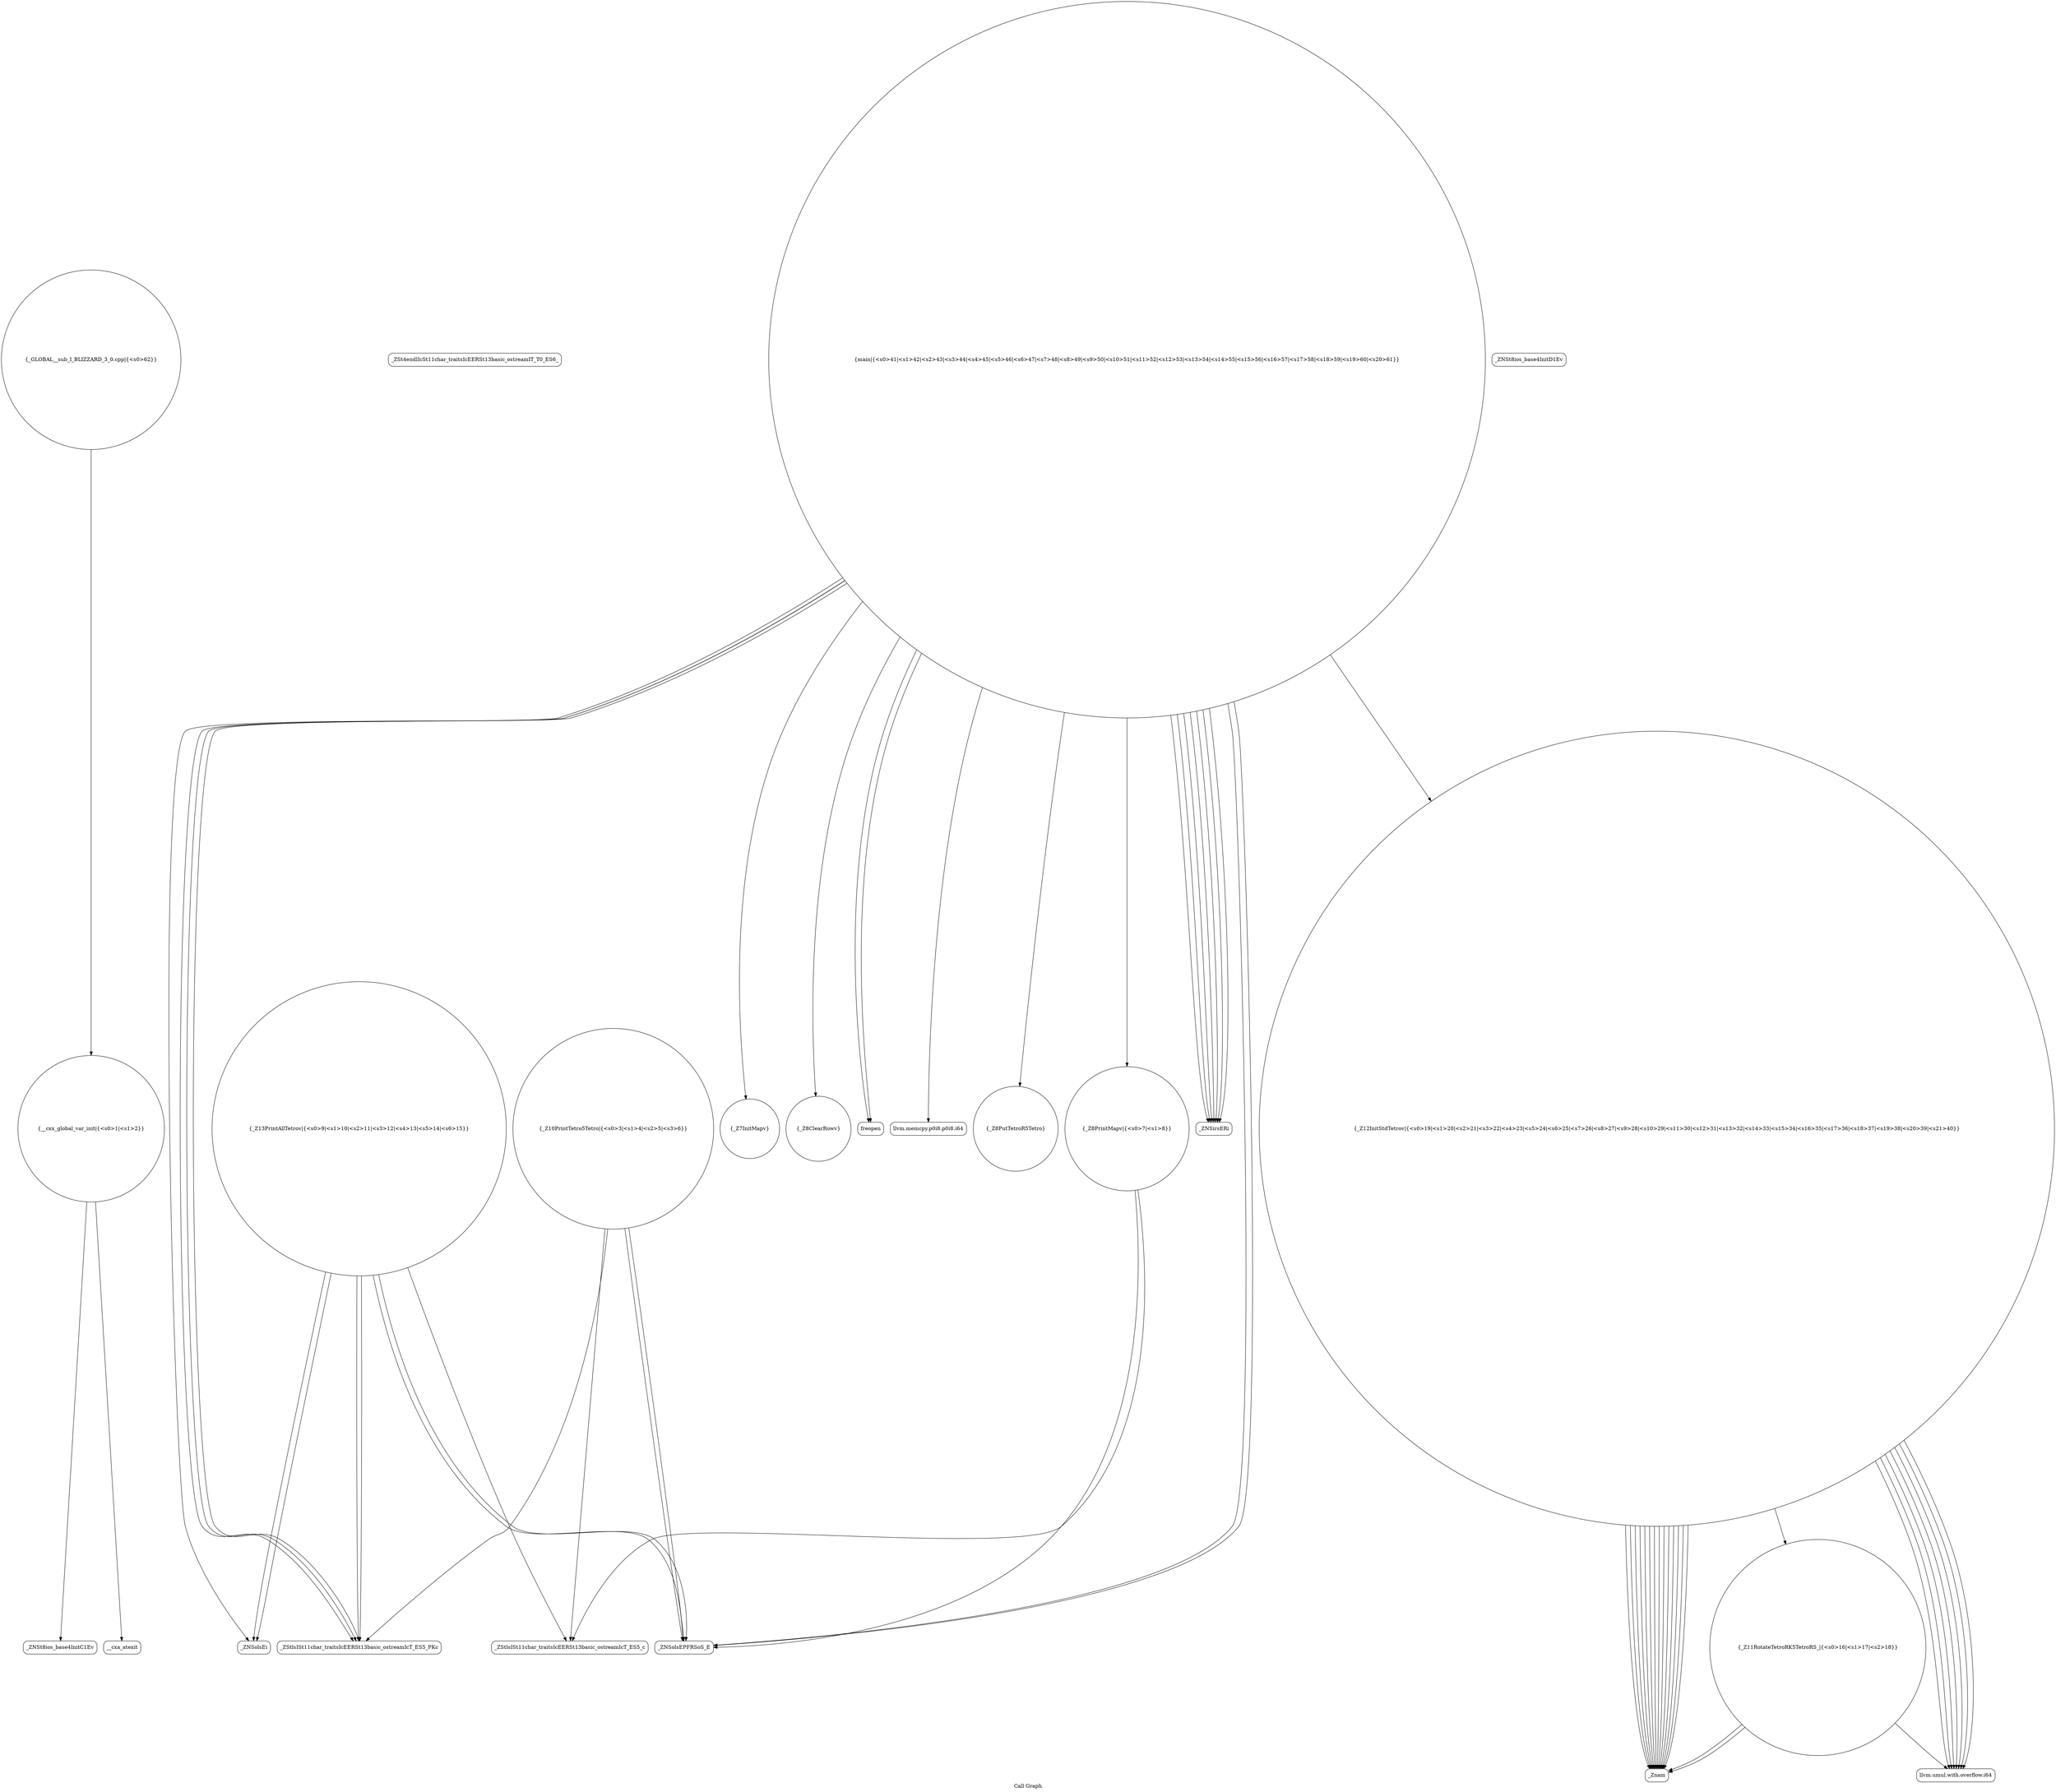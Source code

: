 digraph "Call Graph" {
	label="Call Graph";

	Node0x5649ed68b260 [shape=record,shape=circle,label="{__cxx_global_var_init|{<s0>1|<s1>2}}"];
	Node0x5649ed68b260:s0 -> Node0x5649ed68b6f0[color=black];
	Node0x5649ed68b260:s1 -> Node0x5649ed68b7f0[color=black];
	Node0x5649ed68b9f0 [shape=record,shape=Mrecord,label="{_ZSt4endlIcSt11char_traitsIcEERSt13basic_ostreamIT_T0_ES6_}"];
	Node0x5649ed68bd70 [shape=record,shape=Mrecord,label="{_Znam}"];
	Node0x5649ed68c0f0 [shape=record,shape=Mrecord,label="{_ZNSirsERi}"];
	Node0x5649ed68b770 [shape=record,shape=Mrecord,label="{_ZNSt8ios_base4InitD1Ev}"];
	Node0x5649ed68baf0 [shape=record,shape=circle,label="{_Z8PrintMapv|{<s0>7|<s1>8}}"];
	Node0x5649ed68baf0:s0 -> Node0x5649ed68ba70[color=black];
	Node0x5649ed68baf0:s1 -> Node0x5649ed68b970[color=black];
	Node0x5649ed68be70 [shape=record,shape=circle,label="{_Z7InitMapv}"];
	Node0x5649ed68c1f0 [shape=record,shape=circle,label="{_GLOBAL__sub_I_BLIZZARD_3_0.cpp|{<s0>62}}"];
	Node0x5649ed68c1f0:s0 -> Node0x5649ed68b260[color=black];
	Node0x5649ed68b870 [shape=record,shape=circle,label="{_Z10PrintTetro5Tetro|{<s0>3|<s1>4|<s2>5|<s3>6}}"];
	Node0x5649ed68b870:s0 -> Node0x5649ed68b8f0[color=black];
	Node0x5649ed68b870:s1 -> Node0x5649ed68b970[color=black];
	Node0x5649ed68b870:s2 -> Node0x5649ed68ba70[color=black];
	Node0x5649ed68b870:s3 -> Node0x5649ed68b970[color=black];
	Node0x5649ed68bbf0 [shape=record,shape=Mrecord,label="{_ZNSolsEi}"];
	Node0x5649ed68bf70 [shape=record,shape=circle,label="{_Z8ClearRowv}"];
	Node0x5649ed68b970 [shape=record,shape=Mrecord,label="{_ZNSolsEPFRSoS_E}"];
	Node0x5649ed68bcf0 [shape=record,shape=Mrecord,label="{llvm.umul.with.overflow.i64}"];
	Node0x5649ed68c070 [shape=record,shape=Mrecord,label="{freopen}"];
	Node0x5649ed68b6f0 [shape=record,shape=Mrecord,label="{_ZNSt8ios_base4InitC1Ev}"];
	Node0x5649ed68ba70 [shape=record,shape=Mrecord,label="{_ZStlsISt11char_traitsIcEERSt13basic_ostreamIcT_ES5_c}"];
	Node0x5649ed68bdf0 [shape=record,shape=circle,label="{_Z12InitStdTetrov|{<s0>19|<s1>20|<s2>21|<s3>22|<s4>23|<s5>24|<s6>25|<s7>26|<s8>27|<s9>28|<s10>29|<s11>30|<s12>31|<s13>32|<s14>33|<s15>34|<s16>35|<s17>36|<s18>37|<s19>38|<s20>39|<s21>40}}"];
	Node0x5649ed68bdf0:s0 -> Node0x5649ed68bcf0[color=black];
	Node0x5649ed68bdf0:s1 -> Node0x5649ed68bd70[color=black];
	Node0x5649ed68bdf0:s2 -> Node0x5649ed68bd70[color=black];
	Node0x5649ed68bdf0:s3 -> Node0x5649ed68bcf0[color=black];
	Node0x5649ed68bdf0:s4 -> Node0x5649ed68bd70[color=black];
	Node0x5649ed68bdf0:s5 -> Node0x5649ed68bd70[color=black];
	Node0x5649ed68bdf0:s6 -> Node0x5649ed68bcf0[color=black];
	Node0x5649ed68bdf0:s7 -> Node0x5649ed68bd70[color=black];
	Node0x5649ed68bdf0:s8 -> Node0x5649ed68bd70[color=black];
	Node0x5649ed68bdf0:s9 -> Node0x5649ed68bcf0[color=black];
	Node0x5649ed68bdf0:s10 -> Node0x5649ed68bd70[color=black];
	Node0x5649ed68bdf0:s11 -> Node0x5649ed68bd70[color=black];
	Node0x5649ed68bdf0:s12 -> Node0x5649ed68bcf0[color=black];
	Node0x5649ed68bdf0:s13 -> Node0x5649ed68bd70[color=black];
	Node0x5649ed68bdf0:s14 -> Node0x5649ed68bd70[color=black];
	Node0x5649ed68bdf0:s15 -> Node0x5649ed68bcf0[color=black];
	Node0x5649ed68bdf0:s16 -> Node0x5649ed68bd70[color=black];
	Node0x5649ed68bdf0:s17 -> Node0x5649ed68bd70[color=black];
	Node0x5649ed68bdf0:s18 -> Node0x5649ed68bcf0[color=black];
	Node0x5649ed68bdf0:s19 -> Node0x5649ed68bd70[color=black];
	Node0x5649ed68bdf0:s20 -> Node0x5649ed68bd70[color=black];
	Node0x5649ed68bdf0:s21 -> Node0x5649ed68bc70[color=black];
	Node0x5649ed68c170 [shape=record,shape=Mrecord,label="{llvm.memcpy.p0i8.p0i8.i64}"];
	Node0x5649ed68b7f0 [shape=record,shape=Mrecord,label="{__cxa_atexit}"];
	Node0x5649ed68bb70 [shape=record,shape=circle,label="{_Z13PrintAllTetrov|{<s0>9|<s1>10|<s2>11|<s3>12|<s4>13|<s5>14|<s6>15}}"];
	Node0x5649ed68bb70:s0 -> Node0x5649ed68b8f0[color=black];
	Node0x5649ed68bb70:s1 -> Node0x5649ed68bbf0[color=black];
	Node0x5649ed68bb70:s2 -> Node0x5649ed68b8f0[color=black];
	Node0x5649ed68bb70:s3 -> Node0x5649ed68bbf0[color=black];
	Node0x5649ed68bb70:s4 -> Node0x5649ed68b970[color=black];
	Node0x5649ed68bb70:s5 -> Node0x5649ed68ba70[color=black];
	Node0x5649ed68bb70:s6 -> Node0x5649ed68b970[color=black];
	Node0x5649ed68bef0 [shape=record,shape=circle,label="{_Z8PutTetroR5Tetro}"];
	Node0x5649ed68b8f0 [shape=record,shape=Mrecord,label="{_ZStlsISt11char_traitsIcEERSt13basic_ostreamIcT_ES5_PKc}"];
	Node0x5649ed68bc70 [shape=record,shape=circle,label="{_Z11RotateTetroRK5TetroRS_|{<s0>16|<s1>17|<s2>18}}"];
	Node0x5649ed68bc70:s0 -> Node0x5649ed68bcf0[color=black];
	Node0x5649ed68bc70:s1 -> Node0x5649ed68bd70[color=black];
	Node0x5649ed68bc70:s2 -> Node0x5649ed68bd70[color=black];
	Node0x5649ed68bff0 [shape=record,shape=circle,label="{main|{<s0>41|<s1>42|<s2>43|<s3>44|<s4>45|<s5>46|<s6>47|<s7>48|<s8>49|<s9>50|<s10>51|<s11>52|<s12>53|<s13>54|<s14>55|<s15>56|<s16>57|<s17>58|<s18>59|<s19>60|<s20>61}}"];
	Node0x5649ed68bff0:s0 -> Node0x5649ed68c070[color=black];
	Node0x5649ed68bff0:s1 -> Node0x5649ed68c070[color=black];
	Node0x5649ed68bff0:s2 -> Node0x5649ed68bdf0[color=black];
	Node0x5649ed68bff0:s3 -> Node0x5649ed68c0f0[color=black];
	Node0x5649ed68bff0:s4 -> Node0x5649ed68b8f0[color=black];
	Node0x5649ed68bff0:s5 -> Node0x5649ed68bbf0[color=black];
	Node0x5649ed68bff0:s6 -> Node0x5649ed68b8f0[color=black];
	Node0x5649ed68bff0:s7 -> Node0x5649ed68b970[color=black];
	Node0x5649ed68bff0:s8 -> Node0x5649ed68c0f0[color=black];
	Node0x5649ed68bff0:s9 -> Node0x5649ed68c0f0[color=black];
	Node0x5649ed68bff0:s10 -> Node0x5649ed68be70[color=black];
	Node0x5649ed68bff0:s11 -> Node0x5649ed68c0f0[color=black];
	Node0x5649ed68bff0:s12 -> Node0x5649ed68c0f0[color=black];
	Node0x5649ed68bff0:s13 -> Node0x5649ed68c0f0[color=black];
	Node0x5649ed68bff0:s14 -> Node0x5649ed68c0f0[color=black];
	Node0x5649ed68bff0:s15 -> Node0x5649ed68c170[color=black];
	Node0x5649ed68bff0:s16 -> Node0x5649ed68bef0[color=black];
	Node0x5649ed68bff0:s17 -> Node0x5649ed68bf70[color=black];
	Node0x5649ed68bff0:s18 -> Node0x5649ed68baf0[color=black];
	Node0x5649ed68bff0:s19 -> Node0x5649ed68b8f0[color=black];
	Node0x5649ed68bff0:s20 -> Node0x5649ed68b970[color=black];
}
